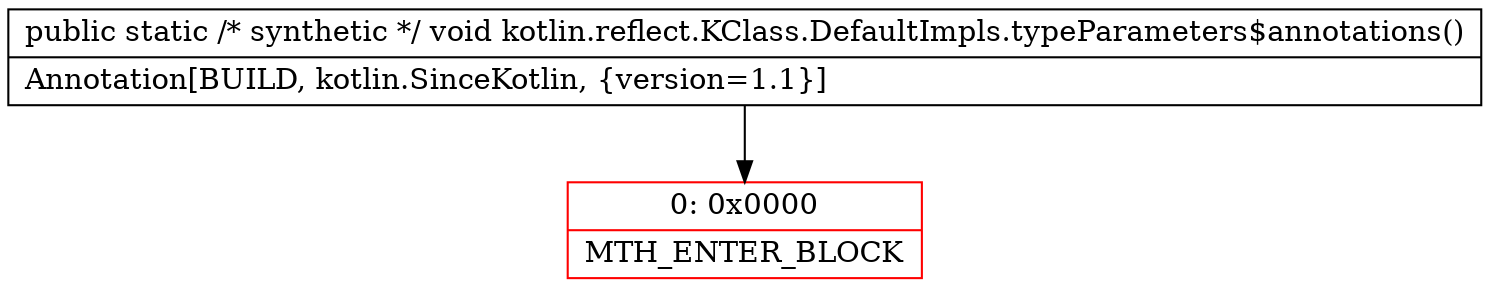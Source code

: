 digraph "CFG forkotlin.reflect.KClass.DefaultImpls.typeParameters$annotations()V" {
subgraph cluster_Region_727132575 {
label = "R(0)";
node [shape=record,color=blue];
}
Node_0 [shape=record,color=red,label="{0\:\ 0x0000|MTH_ENTER_BLOCK\l}"];
MethodNode[shape=record,label="{public static \/* synthetic *\/ void kotlin.reflect.KClass.DefaultImpls.typeParameters$annotations()  | Annotation[BUILD, kotlin.SinceKotlin, \{version=1.1\}]\l}"];
MethodNode -> Node_0;
}

